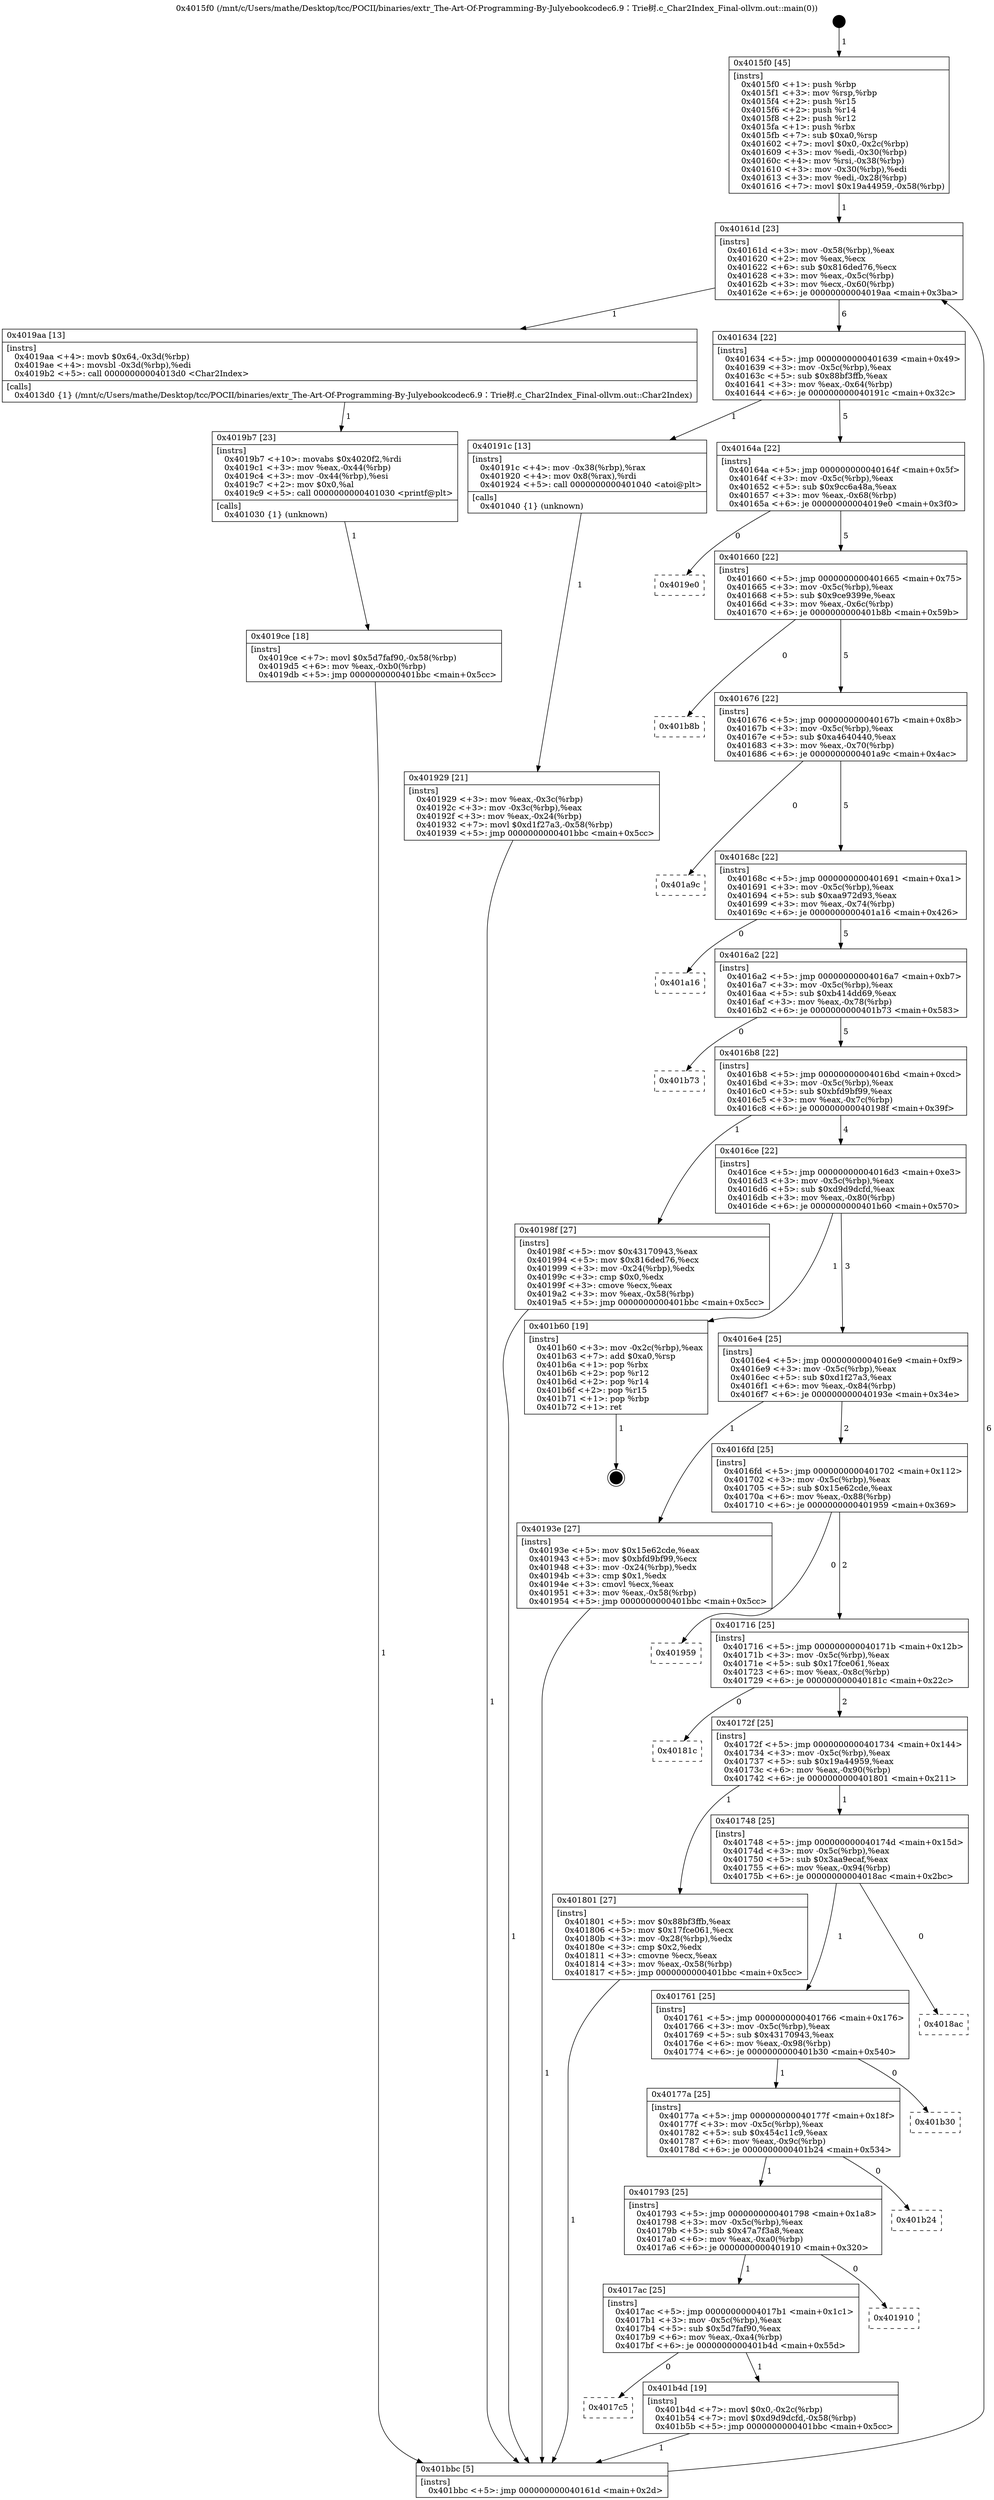digraph "0x4015f0" {
  label = "0x4015f0 (/mnt/c/Users/mathe/Desktop/tcc/POCII/binaries/extr_The-Art-Of-Programming-By-Julyebookcodec6.9：Trie树.c_Char2Index_Final-ollvm.out::main(0))"
  labelloc = "t"
  node[shape=record]

  Entry [label="",width=0.3,height=0.3,shape=circle,fillcolor=black,style=filled]
  "0x40161d" [label="{
     0x40161d [23]\l
     | [instrs]\l
     &nbsp;&nbsp;0x40161d \<+3\>: mov -0x58(%rbp),%eax\l
     &nbsp;&nbsp;0x401620 \<+2\>: mov %eax,%ecx\l
     &nbsp;&nbsp;0x401622 \<+6\>: sub $0x816ded76,%ecx\l
     &nbsp;&nbsp;0x401628 \<+3\>: mov %eax,-0x5c(%rbp)\l
     &nbsp;&nbsp;0x40162b \<+3\>: mov %ecx,-0x60(%rbp)\l
     &nbsp;&nbsp;0x40162e \<+6\>: je 00000000004019aa \<main+0x3ba\>\l
  }"]
  "0x4019aa" [label="{
     0x4019aa [13]\l
     | [instrs]\l
     &nbsp;&nbsp;0x4019aa \<+4\>: movb $0x64,-0x3d(%rbp)\l
     &nbsp;&nbsp;0x4019ae \<+4\>: movsbl -0x3d(%rbp),%edi\l
     &nbsp;&nbsp;0x4019b2 \<+5\>: call 00000000004013d0 \<Char2Index\>\l
     | [calls]\l
     &nbsp;&nbsp;0x4013d0 \{1\} (/mnt/c/Users/mathe/Desktop/tcc/POCII/binaries/extr_The-Art-Of-Programming-By-Julyebookcodec6.9：Trie树.c_Char2Index_Final-ollvm.out::Char2Index)\l
  }"]
  "0x401634" [label="{
     0x401634 [22]\l
     | [instrs]\l
     &nbsp;&nbsp;0x401634 \<+5\>: jmp 0000000000401639 \<main+0x49\>\l
     &nbsp;&nbsp;0x401639 \<+3\>: mov -0x5c(%rbp),%eax\l
     &nbsp;&nbsp;0x40163c \<+5\>: sub $0x88bf3ffb,%eax\l
     &nbsp;&nbsp;0x401641 \<+3\>: mov %eax,-0x64(%rbp)\l
     &nbsp;&nbsp;0x401644 \<+6\>: je 000000000040191c \<main+0x32c\>\l
  }"]
  Exit [label="",width=0.3,height=0.3,shape=circle,fillcolor=black,style=filled,peripheries=2]
  "0x40191c" [label="{
     0x40191c [13]\l
     | [instrs]\l
     &nbsp;&nbsp;0x40191c \<+4\>: mov -0x38(%rbp),%rax\l
     &nbsp;&nbsp;0x401920 \<+4\>: mov 0x8(%rax),%rdi\l
     &nbsp;&nbsp;0x401924 \<+5\>: call 0000000000401040 \<atoi@plt\>\l
     | [calls]\l
     &nbsp;&nbsp;0x401040 \{1\} (unknown)\l
  }"]
  "0x40164a" [label="{
     0x40164a [22]\l
     | [instrs]\l
     &nbsp;&nbsp;0x40164a \<+5\>: jmp 000000000040164f \<main+0x5f\>\l
     &nbsp;&nbsp;0x40164f \<+3\>: mov -0x5c(%rbp),%eax\l
     &nbsp;&nbsp;0x401652 \<+5\>: sub $0x9cc6a48a,%eax\l
     &nbsp;&nbsp;0x401657 \<+3\>: mov %eax,-0x68(%rbp)\l
     &nbsp;&nbsp;0x40165a \<+6\>: je 00000000004019e0 \<main+0x3f0\>\l
  }"]
  "0x4017c5" [label="{
     0x4017c5\l
  }", style=dashed]
  "0x4019e0" [label="{
     0x4019e0\l
  }", style=dashed]
  "0x401660" [label="{
     0x401660 [22]\l
     | [instrs]\l
     &nbsp;&nbsp;0x401660 \<+5\>: jmp 0000000000401665 \<main+0x75\>\l
     &nbsp;&nbsp;0x401665 \<+3\>: mov -0x5c(%rbp),%eax\l
     &nbsp;&nbsp;0x401668 \<+5\>: sub $0x9ce9399e,%eax\l
     &nbsp;&nbsp;0x40166d \<+3\>: mov %eax,-0x6c(%rbp)\l
     &nbsp;&nbsp;0x401670 \<+6\>: je 0000000000401b8b \<main+0x59b\>\l
  }"]
  "0x401b4d" [label="{
     0x401b4d [19]\l
     | [instrs]\l
     &nbsp;&nbsp;0x401b4d \<+7\>: movl $0x0,-0x2c(%rbp)\l
     &nbsp;&nbsp;0x401b54 \<+7\>: movl $0xd9d9dcfd,-0x58(%rbp)\l
     &nbsp;&nbsp;0x401b5b \<+5\>: jmp 0000000000401bbc \<main+0x5cc\>\l
  }"]
  "0x401b8b" [label="{
     0x401b8b\l
  }", style=dashed]
  "0x401676" [label="{
     0x401676 [22]\l
     | [instrs]\l
     &nbsp;&nbsp;0x401676 \<+5\>: jmp 000000000040167b \<main+0x8b\>\l
     &nbsp;&nbsp;0x40167b \<+3\>: mov -0x5c(%rbp),%eax\l
     &nbsp;&nbsp;0x40167e \<+5\>: sub $0xa4640440,%eax\l
     &nbsp;&nbsp;0x401683 \<+3\>: mov %eax,-0x70(%rbp)\l
     &nbsp;&nbsp;0x401686 \<+6\>: je 0000000000401a9c \<main+0x4ac\>\l
  }"]
  "0x4017ac" [label="{
     0x4017ac [25]\l
     | [instrs]\l
     &nbsp;&nbsp;0x4017ac \<+5\>: jmp 00000000004017b1 \<main+0x1c1\>\l
     &nbsp;&nbsp;0x4017b1 \<+3\>: mov -0x5c(%rbp),%eax\l
     &nbsp;&nbsp;0x4017b4 \<+5\>: sub $0x5d7faf90,%eax\l
     &nbsp;&nbsp;0x4017b9 \<+6\>: mov %eax,-0xa4(%rbp)\l
     &nbsp;&nbsp;0x4017bf \<+6\>: je 0000000000401b4d \<main+0x55d\>\l
  }"]
  "0x401a9c" [label="{
     0x401a9c\l
  }", style=dashed]
  "0x40168c" [label="{
     0x40168c [22]\l
     | [instrs]\l
     &nbsp;&nbsp;0x40168c \<+5\>: jmp 0000000000401691 \<main+0xa1\>\l
     &nbsp;&nbsp;0x401691 \<+3\>: mov -0x5c(%rbp),%eax\l
     &nbsp;&nbsp;0x401694 \<+5\>: sub $0xaa972d93,%eax\l
     &nbsp;&nbsp;0x401699 \<+3\>: mov %eax,-0x74(%rbp)\l
     &nbsp;&nbsp;0x40169c \<+6\>: je 0000000000401a16 \<main+0x426\>\l
  }"]
  "0x401910" [label="{
     0x401910\l
  }", style=dashed]
  "0x401a16" [label="{
     0x401a16\l
  }", style=dashed]
  "0x4016a2" [label="{
     0x4016a2 [22]\l
     | [instrs]\l
     &nbsp;&nbsp;0x4016a2 \<+5\>: jmp 00000000004016a7 \<main+0xb7\>\l
     &nbsp;&nbsp;0x4016a7 \<+3\>: mov -0x5c(%rbp),%eax\l
     &nbsp;&nbsp;0x4016aa \<+5\>: sub $0xb414dd69,%eax\l
     &nbsp;&nbsp;0x4016af \<+3\>: mov %eax,-0x78(%rbp)\l
     &nbsp;&nbsp;0x4016b2 \<+6\>: je 0000000000401b73 \<main+0x583\>\l
  }"]
  "0x401793" [label="{
     0x401793 [25]\l
     | [instrs]\l
     &nbsp;&nbsp;0x401793 \<+5\>: jmp 0000000000401798 \<main+0x1a8\>\l
     &nbsp;&nbsp;0x401798 \<+3\>: mov -0x5c(%rbp),%eax\l
     &nbsp;&nbsp;0x40179b \<+5\>: sub $0x47a7f3a8,%eax\l
     &nbsp;&nbsp;0x4017a0 \<+6\>: mov %eax,-0xa0(%rbp)\l
     &nbsp;&nbsp;0x4017a6 \<+6\>: je 0000000000401910 \<main+0x320\>\l
  }"]
  "0x401b73" [label="{
     0x401b73\l
  }", style=dashed]
  "0x4016b8" [label="{
     0x4016b8 [22]\l
     | [instrs]\l
     &nbsp;&nbsp;0x4016b8 \<+5\>: jmp 00000000004016bd \<main+0xcd\>\l
     &nbsp;&nbsp;0x4016bd \<+3\>: mov -0x5c(%rbp),%eax\l
     &nbsp;&nbsp;0x4016c0 \<+5\>: sub $0xbfd9bf99,%eax\l
     &nbsp;&nbsp;0x4016c5 \<+3\>: mov %eax,-0x7c(%rbp)\l
     &nbsp;&nbsp;0x4016c8 \<+6\>: je 000000000040198f \<main+0x39f\>\l
  }"]
  "0x401b24" [label="{
     0x401b24\l
  }", style=dashed]
  "0x40198f" [label="{
     0x40198f [27]\l
     | [instrs]\l
     &nbsp;&nbsp;0x40198f \<+5\>: mov $0x43170943,%eax\l
     &nbsp;&nbsp;0x401994 \<+5\>: mov $0x816ded76,%ecx\l
     &nbsp;&nbsp;0x401999 \<+3\>: mov -0x24(%rbp),%edx\l
     &nbsp;&nbsp;0x40199c \<+3\>: cmp $0x0,%edx\l
     &nbsp;&nbsp;0x40199f \<+3\>: cmove %ecx,%eax\l
     &nbsp;&nbsp;0x4019a2 \<+3\>: mov %eax,-0x58(%rbp)\l
     &nbsp;&nbsp;0x4019a5 \<+5\>: jmp 0000000000401bbc \<main+0x5cc\>\l
  }"]
  "0x4016ce" [label="{
     0x4016ce [22]\l
     | [instrs]\l
     &nbsp;&nbsp;0x4016ce \<+5\>: jmp 00000000004016d3 \<main+0xe3\>\l
     &nbsp;&nbsp;0x4016d3 \<+3\>: mov -0x5c(%rbp),%eax\l
     &nbsp;&nbsp;0x4016d6 \<+5\>: sub $0xd9d9dcfd,%eax\l
     &nbsp;&nbsp;0x4016db \<+3\>: mov %eax,-0x80(%rbp)\l
     &nbsp;&nbsp;0x4016de \<+6\>: je 0000000000401b60 \<main+0x570\>\l
  }"]
  "0x40177a" [label="{
     0x40177a [25]\l
     | [instrs]\l
     &nbsp;&nbsp;0x40177a \<+5\>: jmp 000000000040177f \<main+0x18f\>\l
     &nbsp;&nbsp;0x40177f \<+3\>: mov -0x5c(%rbp),%eax\l
     &nbsp;&nbsp;0x401782 \<+5\>: sub $0x454c11c9,%eax\l
     &nbsp;&nbsp;0x401787 \<+6\>: mov %eax,-0x9c(%rbp)\l
     &nbsp;&nbsp;0x40178d \<+6\>: je 0000000000401b24 \<main+0x534\>\l
  }"]
  "0x401b60" [label="{
     0x401b60 [19]\l
     | [instrs]\l
     &nbsp;&nbsp;0x401b60 \<+3\>: mov -0x2c(%rbp),%eax\l
     &nbsp;&nbsp;0x401b63 \<+7\>: add $0xa0,%rsp\l
     &nbsp;&nbsp;0x401b6a \<+1\>: pop %rbx\l
     &nbsp;&nbsp;0x401b6b \<+2\>: pop %r12\l
     &nbsp;&nbsp;0x401b6d \<+2\>: pop %r14\l
     &nbsp;&nbsp;0x401b6f \<+2\>: pop %r15\l
     &nbsp;&nbsp;0x401b71 \<+1\>: pop %rbp\l
     &nbsp;&nbsp;0x401b72 \<+1\>: ret\l
  }"]
  "0x4016e4" [label="{
     0x4016e4 [25]\l
     | [instrs]\l
     &nbsp;&nbsp;0x4016e4 \<+5\>: jmp 00000000004016e9 \<main+0xf9\>\l
     &nbsp;&nbsp;0x4016e9 \<+3\>: mov -0x5c(%rbp),%eax\l
     &nbsp;&nbsp;0x4016ec \<+5\>: sub $0xd1f27a3,%eax\l
     &nbsp;&nbsp;0x4016f1 \<+6\>: mov %eax,-0x84(%rbp)\l
     &nbsp;&nbsp;0x4016f7 \<+6\>: je 000000000040193e \<main+0x34e\>\l
  }"]
  "0x401b30" [label="{
     0x401b30\l
  }", style=dashed]
  "0x40193e" [label="{
     0x40193e [27]\l
     | [instrs]\l
     &nbsp;&nbsp;0x40193e \<+5\>: mov $0x15e62cde,%eax\l
     &nbsp;&nbsp;0x401943 \<+5\>: mov $0xbfd9bf99,%ecx\l
     &nbsp;&nbsp;0x401948 \<+3\>: mov -0x24(%rbp),%edx\l
     &nbsp;&nbsp;0x40194b \<+3\>: cmp $0x1,%edx\l
     &nbsp;&nbsp;0x40194e \<+3\>: cmovl %ecx,%eax\l
     &nbsp;&nbsp;0x401951 \<+3\>: mov %eax,-0x58(%rbp)\l
     &nbsp;&nbsp;0x401954 \<+5\>: jmp 0000000000401bbc \<main+0x5cc\>\l
  }"]
  "0x4016fd" [label="{
     0x4016fd [25]\l
     | [instrs]\l
     &nbsp;&nbsp;0x4016fd \<+5\>: jmp 0000000000401702 \<main+0x112\>\l
     &nbsp;&nbsp;0x401702 \<+3\>: mov -0x5c(%rbp),%eax\l
     &nbsp;&nbsp;0x401705 \<+5\>: sub $0x15e62cde,%eax\l
     &nbsp;&nbsp;0x40170a \<+6\>: mov %eax,-0x88(%rbp)\l
     &nbsp;&nbsp;0x401710 \<+6\>: je 0000000000401959 \<main+0x369\>\l
  }"]
  "0x401761" [label="{
     0x401761 [25]\l
     | [instrs]\l
     &nbsp;&nbsp;0x401761 \<+5\>: jmp 0000000000401766 \<main+0x176\>\l
     &nbsp;&nbsp;0x401766 \<+3\>: mov -0x5c(%rbp),%eax\l
     &nbsp;&nbsp;0x401769 \<+5\>: sub $0x43170943,%eax\l
     &nbsp;&nbsp;0x40176e \<+6\>: mov %eax,-0x98(%rbp)\l
     &nbsp;&nbsp;0x401774 \<+6\>: je 0000000000401b30 \<main+0x540\>\l
  }"]
  "0x401959" [label="{
     0x401959\l
  }", style=dashed]
  "0x401716" [label="{
     0x401716 [25]\l
     | [instrs]\l
     &nbsp;&nbsp;0x401716 \<+5\>: jmp 000000000040171b \<main+0x12b\>\l
     &nbsp;&nbsp;0x40171b \<+3\>: mov -0x5c(%rbp),%eax\l
     &nbsp;&nbsp;0x40171e \<+5\>: sub $0x17fce061,%eax\l
     &nbsp;&nbsp;0x401723 \<+6\>: mov %eax,-0x8c(%rbp)\l
     &nbsp;&nbsp;0x401729 \<+6\>: je 000000000040181c \<main+0x22c\>\l
  }"]
  "0x4018ac" [label="{
     0x4018ac\l
  }", style=dashed]
  "0x40181c" [label="{
     0x40181c\l
  }", style=dashed]
  "0x40172f" [label="{
     0x40172f [25]\l
     | [instrs]\l
     &nbsp;&nbsp;0x40172f \<+5\>: jmp 0000000000401734 \<main+0x144\>\l
     &nbsp;&nbsp;0x401734 \<+3\>: mov -0x5c(%rbp),%eax\l
     &nbsp;&nbsp;0x401737 \<+5\>: sub $0x19a44959,%eax\l
     &nbsp;&nbsp;0x40173c \<+6\>: mov %eax,-0x90(%rbp)\l
     &nbsp;&nbsp;0x401742 \<+6\>: je 0000000000401801 \<main+0x211\>\l
  }"]
  "0x4019ce" [label="{
     0x4019ce [18]\l
     | [instrs]\l
     &nbsp;&nbsp;0x4019ce \<+7\>: movl $0x5d7faf90,-0x58(%rbp)\l
     &nbsp;&nbsp;0x4019d5 \<+6\>: mov %eax,-0xb0(%rbp)\l
     &nbsp;&nbsp;0x4019db \<+5\>: jmp 0000000000401bbc \<main+0x5cc\>\l
  }"]
  "0x401801" [label="{
     0x401801 [27]\l
     | [instrs]\l
     &nbsp;&nbsp;0x401801 \<+5\>: mov $0x88bf3ffb,%eax\l
     &nbsp;&nbsp;0x401806 \<+5\>: mov $0x17fce061,%ecx\l
     &nbsp;&nbsp;0x40180b \<+3\>: mov -0x28(%rbp),%edx\l
     &nbsp;&nbsp;0x40180e \<+3\>: cmp $0x2,%edx\l
     &nbsp;&nbsp;0x401811 \<+3\>: cmovne %ecx,%eax\l
     &nbsp;&nbsp;0x401814 \<+3\>: mov %eax,-0x58(%rbp)\l
     &nbsp;&nbsp;0x401817 \<+5\>: jmp 0000000000401bbc \<main+0x5cc\>\l
  }"]
  "0x401748" [label="{
     0x401748 [25]\l
     | [instrs]\l
     &nbsp;&nbsp;0x401748 \<+5\>: jmp 000000000040174d \<main+0x15d\>\l
     &nbsp;&nbsp;0x40174d \<+3\>: mov -0x5c(%rbp),%eax\l
     &nbsp;&nbsp;0x401750 \<+5\>: sub $0x3aa9ecaf,%eax\l
     &nbsp;&nbsp;0x401755 \<+6\>: mov %eax,-0x94(%rbp)\l
     &nbsp;&nbsp;0x40175b \<+6\>: je 00000000004018ac \<main+0x2bc\>\l
  }"]
  "0x401bbc" [label="{
     0x401bbc [5]\l
     | [instrs]\l
     &nbsp;&nbsp;0x401bbc \<+5\>: jmp 000000000040161d \<main+0x2d\>\l
  }"]
  "0x4015f0" [label="{
     0x4015f0 [45]\l
     | [instrs]\l
     &nbsp;&nbsp;0x4015f0 \<+1\>: push %rbp\l
     &nbsp;&nbsp;0x4015f1 \<+3\>: mov %rsp,%rbp\l
     &nbsp;&nbsp;0x4015f4 \<+2\>: push %r15\l
     &nbsp;&nbsp;0x4015f6 \<+2\>: push %r14\l
     &nbsp;&nbsp;0x4015f8 \<+2\>: push %r12\l
     &nbsp;&nbsp;0x4015fa \<+1\>: push %rbx\l
     &nbsp;&nbsp;0x4015fb \<+7\>: sub $0xa0,%rsp\l
     &nbsp;&nbsp;0x401602 \<+7\>: movl $0x0,-0x2c(%rbp)\l
     &nbsp;&nbsp;0x401609 \<+3\>: mov %edi,-0x30(%rbp)\l
     &nbsp;&nbsp;0x40160c \<+4\>: mov %rsi,-0x38(%rbp)\l
     &nbsp;&nbsp;0x401610 \<+3\>: mov -0x30(%rbp),%edi\l
     &nbsp;&nbsp;0x401613 \<+3\>: mov %edi,-0x28(%rbp)\l
     &nbsp;&nbsp;0x401616 \<+7\>: movl $0x19a44959,-0x58(%rbp)\l
  }"]
  "0x401929" [label="{
     0x401929 [21]\l
     | [instrs]\l
     &nbsp;&nbsp;0x401929 \<+3\>: mov %eax,-0x3c(%rbp)\l
     &nbsp;&nbsp;0x40192c \<+3\>: mov -0x3c(%rbp),%eax\l
     &nbsp;&nbsp;0x40192f \<+3\>: mov %eax,-0x24(%rbp)\l
     &nbsp;&nbsp;0x401932 \<+7\>: movl $0xd1f27a3,-0x58(%rbp)\l
     &nbsp;&nbsp;0x401939 \<+5\>: jmp 0000000000401bbc \<main+0x5cc\>\l
  }"]
  "0x4019b7" [label="{
     0x4019b7 [23]\l
     | [instrs]\l
     &nbsp;&nbsp;0x4019b7 \<+10\>: movabs $0x4020f2,%rdi\l
     &nbsp;&nbsp;0x4019c1 \<+3\>: mov %eax,-0x44(%rbp)\l
     &nbsp;&nbsp;0x4019c4 \<+3\>: mov -0x44(%rbp),%esi\l
     &nbsp;&nbsp;0x4019c7 \<+2\>: mov $0x0,%al\l
     &nbsp;&nbsp;0x4019c9 \<+5\>: call 0000000000401030 \<printf@plt\>\l
     | [calls]\l
     &nbsp;&nbsp;0x401030 \{1\} (unknown)\l
  }"]
  Entry -> "0x4015f0" [label=" 1"]
  "0x40161d" -> "0x4019aa" [label=" 1"]
  "0x40161d" -> "0x401634" [label=" 6"]
  "0x401b60" -> Exit [label=" 1"]
  "0x401634" -> "0x40191c" [label=" 1"]
  "0x401634" -> "0x40164a" [label=" 5"]
  "0x401b4d" -> "0x401bbc" [label=" 1"]
  "0x40164a" -> "0x4019e0" [label=" 0"]
  "0x40164a" -> "0x401660" [label=" 5"]
  "0x4017ac" -> "0x4017c5" [label=" 0"]
  "0x401660" -> "0x401b8b" [label=" 0"]
  "0x401660" -> "0x401676" [label=" 5"]
  "0x4017ac" -> "0x401b4d" [label=" 1"]
  "0x401676" -> "0x401a9c" [label=" 0"]
  "0x401676" -> "0x40168c" [label=" 5"]
  "0x401793" -> "0x4017ac" [label=" 1"]
  "0x40168c" -> "0x401a16" [label=" 0"]
  "0x40168c" -> "0x4016a2" [label=" 5"]
  "0x401793" -> "0x401910" [label=" 0"]
  "0x4016a2" -> "0x401b73" [label=" 0"]
  "0x4016a2" -> "0x4016b8" [label=" 5"]
  "0x40177a" -> "0x401793" [label=" 1"]
  "0x4016b8" -> "0x40198f" [label=" 1"]
  "0x4016b8" -> "0x4016ce" [label=" 4"]
  "0x40177a" -> "0x401b24" [label=" 0"]
  "0x4016ce" -> "0x401b60" [label=" 1"]
  "0x4016ce" -> "0x4016e4" [label=" 3"]
  "0x401761" -> "0x40177a" [label=" 1"]
  "0x4016e4" -> "0x40193e" [label=" 1"]
  "0x4016e4" -> "0x4016fd" [label=" 2"]
  "0x401761" -> "0x401b30" [label=" 0"]
  "0x4016fd" -> "0x401959" [label=" 0"]
  "0x4016fd" -> "0x401716" [label=" 2"]
  "0x401748" -> "0x401761" [label=" 1"]
  "0x401716" -> "0x40181c" [label=" 0"]
  "0x401716" -> "0x40172f" [label=" 2"]
  "0x401748" -> "0x4018ac" [label=" 0"]
  "0x40172f" -> "0x401801" [label=" 1"]
  "0x40172f" -> "0x401748" [label=" 1"]
  "0x401801" -> "0x401bbc" [label=" 1"]
  "0x4015f0" -> "0x40161d" [label=" 1"]
  "0x401bbc" -> "0x40161d" [label=" 6"]
  "0x40191c" -> "0x401929" [label=" 1"]
  "0x401929" -> "0x401bbc" [label=" 1"]
  "0x40193e" -> "0x401bbc" [label=" 1"]
  "0x40198f" -> "0x401bbc" [label=" 1"]
  "0x4019aa" -> "0x4019b7" [label=" 1"]
  "0x4019b7" -> "0x4019ce" [label=" 1"]
  "0x4019ce" -> "0x401bbc" [label=" 1"]
}
